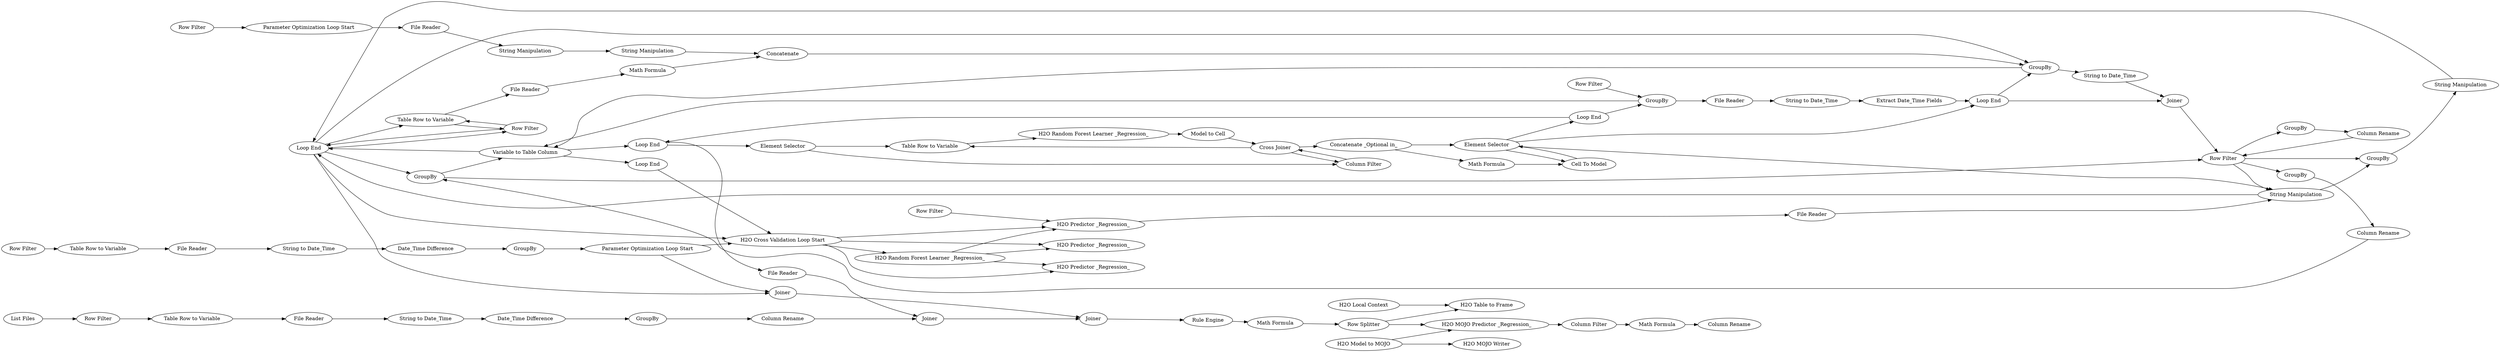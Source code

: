 digraph {
	116 -> 111
	106 -> 107
	41 -> 53
	99 -> 23
	57 -> 58
	8 -> 55
	113 -> 102
	132 -> 41
	116 -> 201
	116 -> 36
	86 -> 54
	89 -> 113
	11 -> 17
	185 -> 203
	100 -> 116
	55 -> 86
	126 -> 127
	14 -> 57
	114 -> 115
	61 -> 201
	53 -> 26
	131 -> 130
	61 -> 36
	191 -> 192
	202 -> 136
	198 -> 199
	103 -> 100
	189 -> 192
	130 -> 193
	128 -> 12
	190 -> 130
	115 -> 116
	205 -> 206
	213 -> 129
	201 -> 122
	204 -> 211
	201 -> 202
	18 -> 19
	123 -> 122
	17 -> 43
	127 -> 8
	199 -> 131
	193 -> 185
	202 -> 71
	196 -> 197
	118 -> 119
	56 -> 60
	103 -> 114
	118 -> 10
	60 -> 57
	52 -> 100
	190 -> 116
	21 -> 87
	197 -> 198
	13 -> 18
	203 -> 191
	199 -> 100
	12 -> 21
	63 -> 64
	53 -> 190
	192 -> 196
	102 -> 204
	87 -> 56
	116 -> 119
	193 -> 189
	26 -> 23
	43 -> 99
	36 -> 58
	102 -> 64
	125 -> 190
	100 -> 114
	107 -> 103
	129 -> 128
	105 -> 111
	111 -> 103
	116 -> 53
	190 -> 62
	19 -> 41
	99 -> 53
	119 -> 118
	54 -> 61
	130 -> 14
	121 -> 120
	62 -> 201
	211 -> 214
	192 -> 189
	104 -> 105
	119 -> 116
	201 -> 136
	23 -> 103
	196 -> 199
	202 -> 122
	214 -> 212
	120 -> 13
	103 -> 106
	58 -> 89
	192 -> 185
	199 -> 198
	10 -> 132
	131 -> 125
	205 -> 204
	125 -> 11
	199 -> 99
	103 -> 104
	124 -> 125
	111 -> 190
	116 -> 118
	201 -> 71
	122 -> 52
	103 [label="Row Filter"]
	126 [label="Row Filter"]
	136 [label="H2O Predictor _Regression_"]
	26 [label="String to Date_Time"]
	201 [label="H2O Cross Validation Loop Start"]
	190 [label="Variable to Table Column"]
	189 [label="Column Filter"]
	196 [label="Concatenate _Optional in_"]
	129 [label="Row Filter"]
	12 [label="File Reader"]
	115 [label="String Manipulation"]
	11 [label="File Reader"]
	23 [label=Joiner]
	107 [label="Column Rename"]
	120 [label="Parameter Optimization Loop Start"]
	118 [label="Table Row to Variable"]
	213 [label="List Files"]
	58 [label=Joiner]
	8 [label="File Reader"]
	122 [label="H2O Predictor _Regression_"]
	105 [label="Column Rename"]
	211 [label="Column Filter"]
	185 [label="Table Row to Variable"]
	119 [label="Row Filter"]
	41 [label=Concatenate]
	54 [label=GroupBy]
	125 [label=GroupBy]
	53 [label=GroupBy]
	191 [label="Model to Cell"]
	60 [label="Column Rename"]
	199 [label="Element Selector"]
	192 [label="Cross Joiner"]
	13 [label="File Reader"]
	43 [label="Extract Date_Time Fields"]
	104 [label=GroupBy]
	102 [label="Row Splitter"]
	71 [label="H2O Predictor _Regression_"]
	52 [label="File Reader"]
	132 [label="Math Formula"]
	57 [label=Joiner]
	55 [label="String to Date_Time"]
	21 [label="String to Date_Time"]
	18 [label="String Manipulation"]
	121 [label="Row Filter"]
	19 [label="String Manipulation"]
	64 [label="H2O Table to Frame"]
	131 [label="Loop End"]
	56 [label=GroupBy]
	114 [label=GroupBy]
	197 [label="Math Formula"]
	214 [label="Math Formula"]
	123 [label="Row Filter"]
	61 [label="Parameter Optimization Loop Start"]
	124 [label="Row Filter"]
	14 [label="File Reader"]
	198 [label="Cell To Model"]
	99 [label="Loop End"]
	62 [label="Loop End"]
	116 [label="Loop End"]
	205 [label="H2O Model to MOJO"]
	128 [label="Table Row to Variable"]
	203 [label="H2O Random Forest Learner _Regression_"]
	89 [label="Rule Engine"]
	17 [label="String to Date_Time"]
	206 [label="H2O MOJO Writer"]
	204 [label="H2O MOJO Predictor _Regression_"]
	10 [label="File Reader"]
	86 [label="Date_Time Difference"]
	87 [label="Date_Time Difference"]
	127 [label="Table Row to Variable"]
	63 [label="H2O Local Context"]
	100 [label="String Manipulation"]
	202 [label="H2O Random Forest Learner _Regression_"]
	106 [label=GroupBy]
	113 [label="Math Formula"]
	36 [label=Joiner]
	193 [label="Element Selector"]
	212 [label="Column Rename"]
	130 [label="Loop End"]
	111 [label=GroupBy]
	rankdir=LR
}
